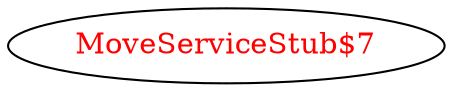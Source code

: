 digraph dependencyGraph {
 concentrate=true;
 ranksep="2.0";
 rankdir="LR"; 
 splines="ortho";
"MoveServiceStub$7" [fontcolor="red"];
}